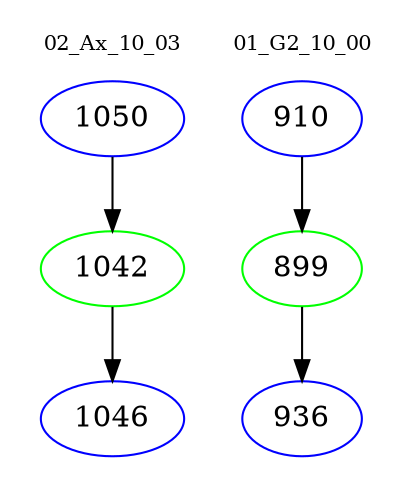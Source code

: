 digraph{
subgraph cluster_0 {
color = white
label = "02_Ax_10_03";
fontsize=10;
T0_1050 [label="1050", color="blue"]
T0_1050 -> T0_1042 [color="black"]
T0_1042 [label="1042", color="green"]
T0_1042 -> T0_1046 [color="black"]
T0_1046 [label="1046", color="blue"]
}
subgraph cluster_1 {
color = white
label = "01_G2_10_00";
fontsize=10;
T1_910 [label="910", color="blue"]
T1_910 -> T1_899 [color="black"]
T1_899 [label="899", color="green"]
T1_899 -> T1_936 [color="black"]
T1_936 [label="936", color="blue"]
}
}
